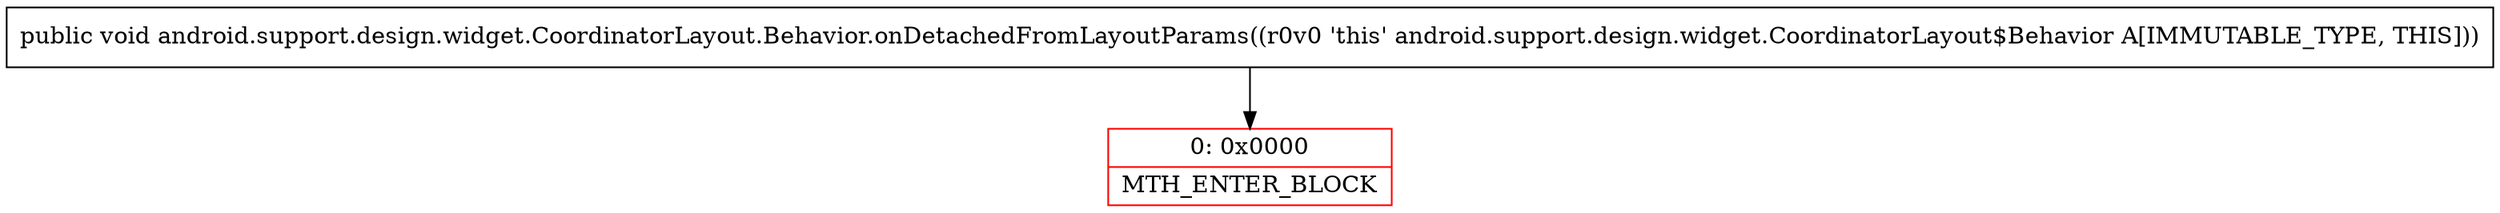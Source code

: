 digraph "CFG forandroid.support.design.widget.CoordinatorLayout.Behavior.onDetachedFromLayoutParams()V" {
subgraph cluster_Region_930546344 {
label = "R(0)";
node [shape=record,color=blue];
}
Node_0 [shape=record,color=red,label="{0\:\ 0x0000|MTH_ENTER_BLOCK\l}"];
MethodNode[shape=record,label="{public void android.support.design.widget.CoordinatorLayout.Behavior.onDetachedFromLayoutParams((r0v0 'this' android.support.design.widget.CoordinatorLayout$Behavior A[IMMUTABLE_TYPE, THIS])) }"];
MethodNode -> Node_0;
}

